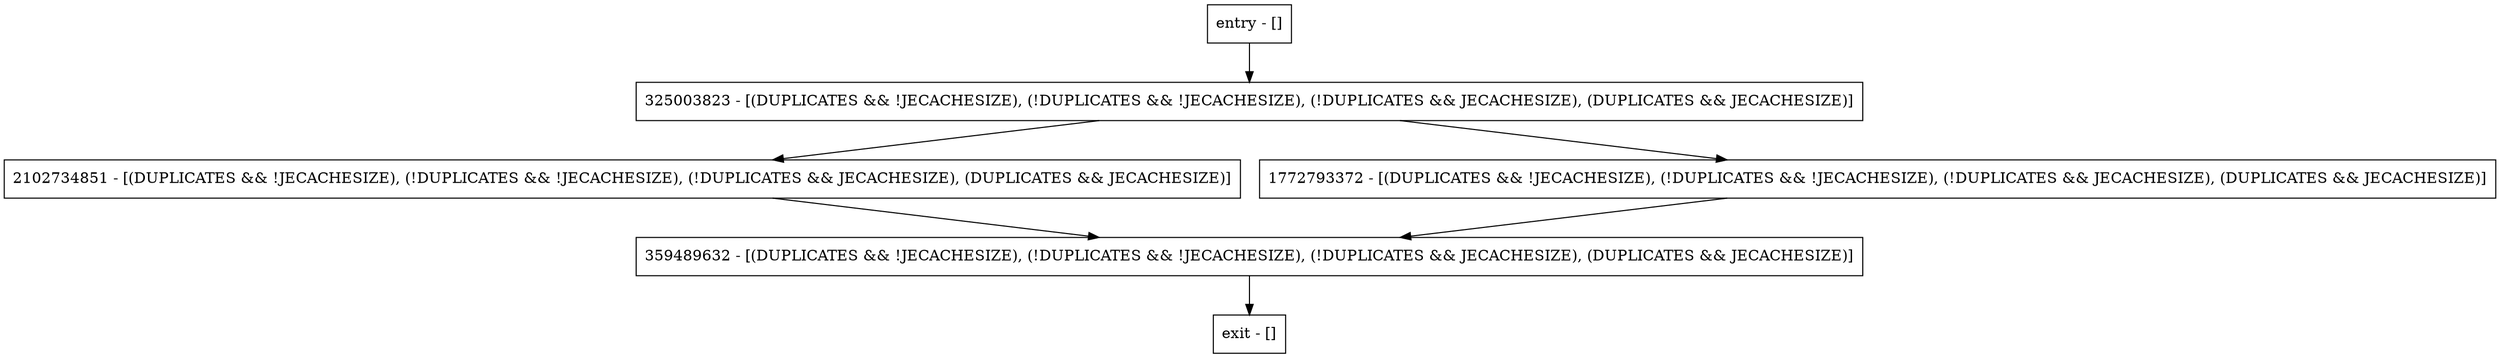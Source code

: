 digraph isTemporary {
node [shape=record];
325003823 [label="325003823 - [(DUPLICATES && !JECACHESIZE), (!DUPLICATES && !JECACHESIZE), (!DUPLICATES && JECACHESIZE), (DUPLICATES && JECACHESIZE)]"];
entry [label="entry - []"];
exit [label="exit - []"];
359489632 [label="359489632 - [(DUPLICATES && !JECACHESIZE), (!DUPLICATES && !JECACHESIZE), (!DUPLICATES && JECACHESIZE), (DUPLICATES && JECACHESIZE)]"];
2102734851 [label="2102734851 - [(DUPLICATES && !JECACHESIZE), (!DUPLICATES && !JECACHESIZE), (!DUPLICATES && JECACHESIZE), (DUPLICATES && JECACHESIZE)]"];
1772793372 [label="1772793372 - [(DUPLICATES && !JECACHESIZE), (!DUPLICATES && !JECACHESIZE), (!DUPLICATES && JECACHESIZE), (DUPLICATES && JECACHESIZE)]"];
entry;
exit;
325003823 -> 2102734851;
325003823 -> 1772793372;
entry -> 325003823;
359489632 -> exit;
2102734851 -> 359489632;
1772793372 -> 359489632;
}
